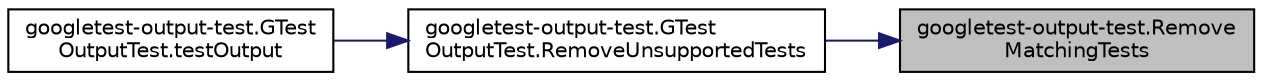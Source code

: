 digraph "googletest-output-test.RemoveMatchingTests"
{
 // LATEX_PDF_SIZE
  bgcolor="transparent";
  edge [fontname="Helvetica",fontsize="10",labelfontname="Helvetica",labelfontsize="10"];
  node [fontname="Helvetica",fontsize="10",shape=record];
  rankdir="RL";
  Node1 [label="googletest-output-test.Remove\lMatchingTests",height=0.2,width=0.4,color="black", fillcolor="grey75", style="filled", fontcolor="black",tooltip=" "];
  Node1 -> Node2 [dir="back",color="midnightblue",fontsize="10",style="solid",fontname="Helvetica"];
  Node2 [label="googletest-output-test.GTest\lOutputTest.RemoveUnsupportedTests",height=0.2,width=0.4,color="black",URL="$classgoogletest-output-test_1_1GTestOutputTest.html#af058c7917b05d06b0e6249061db264a3",tooltip=" "];
  Node2 -> Node3 [dir="back",color="midnightblue",fontsize="10",style="solid",fontname="Helvetica"];
  Node3 [label="googletest-output-test.GTest\lOutputTest.testOutput",height=0.2,width=0.4,color="black",URL="$classgoogletest-output-test_1_1GTestOutputTest.html#a4ab77925377e6c837d33f07960a31212",tooltip=" "];
}
